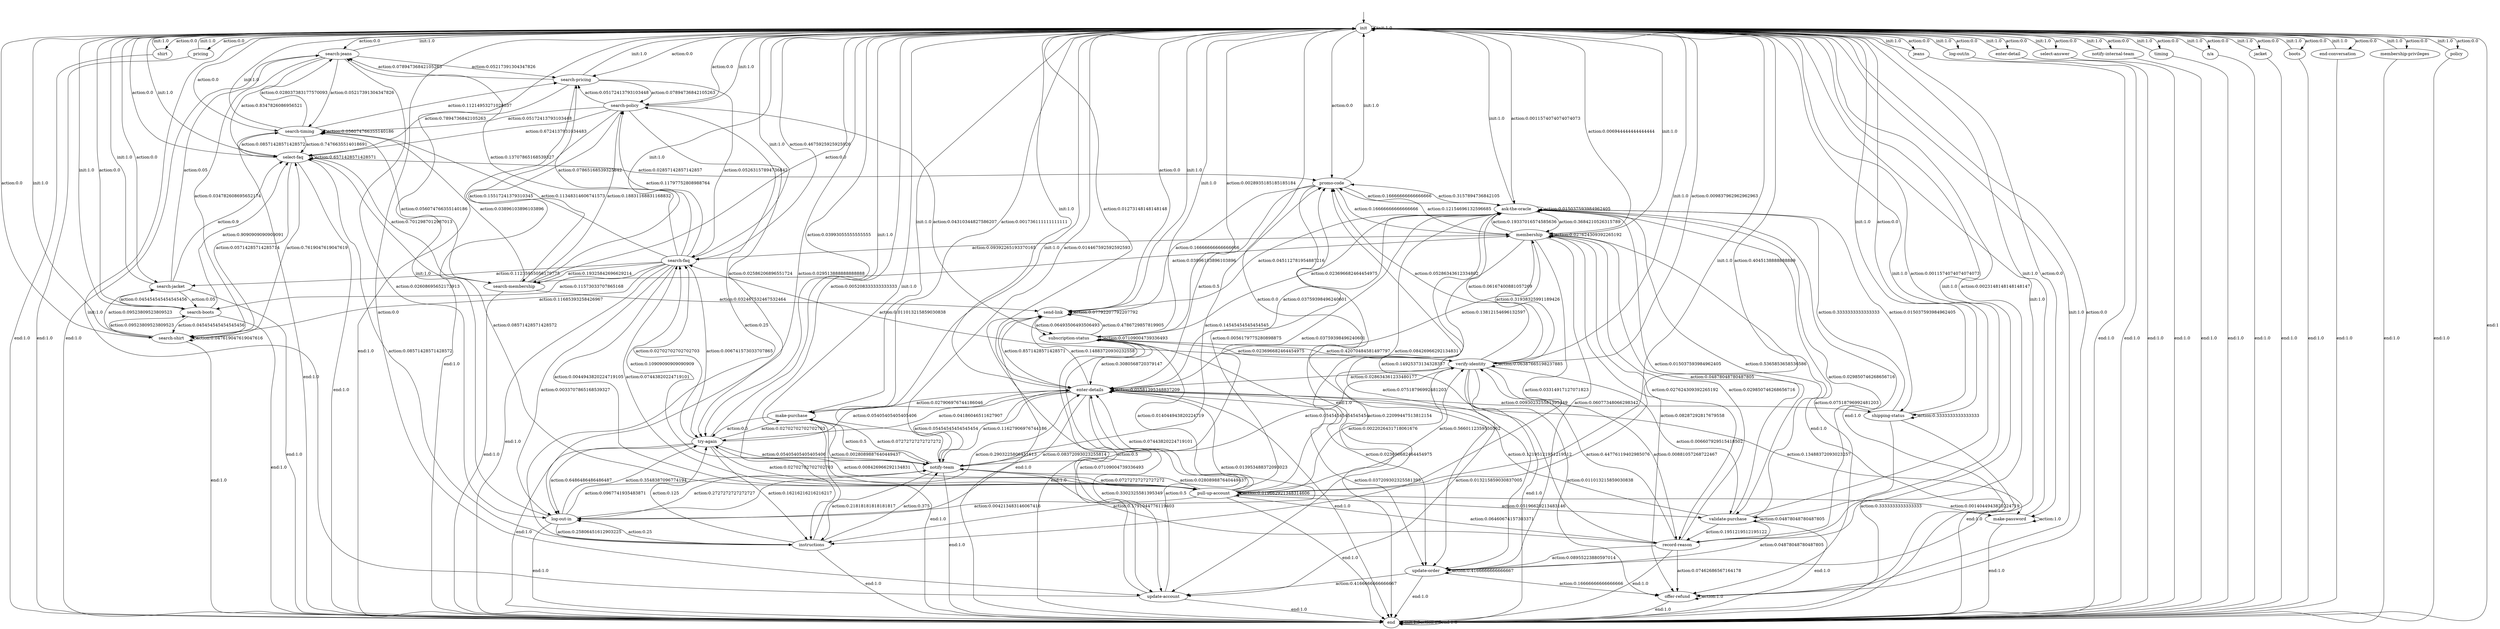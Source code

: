 digraph learned_mdp {
s0 [label="init"];
s1 [label="offer-refund"];
s2 [label="search-jeans"];
s3 [label="make-purchase"];
s4 [label="shirt"];
s5 [label="pricing"];
s6 [label="search-pricing"];
s7 [label="search-membership"];
s8 [label="try-again"];
s9 [label="promo-code"];
s10 [label="jeans"];
s11 [label="log-out/in"];
s12 [label="enter-detail"];
s13 [label="select-answer"];
s14 [label="validate-purchase"];
s15 [label="notify-internal-team"];
s16 [label="verify-identity"];
s17 [label="log-out-in"];
s18 [label="update-order"];
s19 [label="subscription-status"];
s20 [label="select-faq"];
s21 [label="make-password"];
s22 [label="ask-the-oracle"];
s23 [label="instructions"];
s24 [label="search-timing"];
s25 [label="shipping-status"];
s26 [label="pull-up-account"];
s27 [label="search-boots"];
s28 [label="update-account"];
s29 [label="timing"];
s30 [label="n/a"];
s31 [label="jacket"];
s32 [label="boots"];
s33 [label="end-conversation"];
s34 [label="search-shirt"];
s35 [label="record-reason"];
s36 [label="search-jacket"];
s37 [label="send-link"];
s38 [label="enter-details"];
s39 [label="membership-privileges"];
s40 [label="search-faq"];
s41 [label="notify-team"];
s42 [label="membership"];
s43 [label="search-policy"];
s44 [label="policy"];
s45 [label="end"];
s0 -> s0  [label="init:1.0"];
s0 -> s1  [label="action:0.0"];
s0 -> s2  [label="action:0.0"];
s0 -> s3  [label="action:0.001736111111111111"];
s0 -> s4  [label="action:0.0"];
s0 -> s5  [label="action:0.0"];
s0 -> s6  [label="action:0.0"];
s0 -> s7  [label="action:0.0"];
s0 -> s8  [label="action:0.03993055555555555"];
s0 -> s9  [label="action:0.0"];
s0 -> s10  [label="action:0.0"];
s0 -> s11  [label="action:0.0"];
s0 -> s12  [label="action:0.0"];
s0 -> s13  [label="action:0.0"];
s0 -> s14  [label="action:0.0011574074074074073"];
s0 -> s15  [label="action:0.0"];
s0 -> s16  [label="action:0.009837962962962963"];
s0 -> s17  [label="action:0.029513888888888888"];
s0 -> s18  [label="action:0.0"];
s0 -> s19  [label="action:0.0028935185185185184"];
s0 -> s20  [label="action:0.0"];
s0 -> s21  [label="action:0.0"];
s0 -> s22  [label="action:0.0011574074074074073"];
s0 -> s23  [label="action:0.005208333333333333"];
s0 -> s24  [label="action:0.0"];
s0 -> s25  [label="action:0.0"];
s0 -> s26  [label="action:0.4045138888888889"];
s0 -> s27  [label="action:0.0"];
s0 -> s28  [label="action:0.0"];
s0 -> s29  [label="action:0.0"];
s0 -> s30  [label="action:0.0"];
s0 -> s31  [label="action:0.0"];
s0 -> s32  [label="action:0.0"];
s0 -> s33  [label="action:0.0"];
s0 -> s34  [label="action:0.0"];
s0 -> s35  [label="action:0.0023148148148148147"];
s0 -> s36  [label="action:0.0"];
s0 -> s37  [label="action:0.0"];
s0 -> s38  [label="action:0.01273148148148148"];
s0 -> s39  [label="action:0.0"];
s0 -> s40  [label="action:0.4675925925925926"];
s0 -> s41  [label="action:0.014467592592592593"];
s0 -> s42  [label="action:0.006944444444444444"];
s0 -> s43  [label="action:0.0"];
s0 -> s44  [label="action:0.0"];
s0 -> s45  [label="end:1"];
s1 -> s0  [label="init:1.0"];
s1 -> s1  [label="action:1.0"];
s1 -> s45 [label="end:1.0"];
s2 -> s0  [label="init:1.0"];
s2 -> s6  [label="action:0.05217391304347826"];
s2 -> s17  [label="action:0.02608695652173913"];
s2 -> s20  [label="action:0.8347826086956521"];
s2 -> s24  [label="action:0.05217391304347826"];
s2 -> s34  [label="action:0.034782608695652174"];
s2 -> s45 [label="end:1.0"];
s3 -> s0  [label="init:1.0"];
s3 -> s8  [label="action:0.5"];
s3 -> s41  [label="action:0.5"];
s3 -> s45 [label="end:1.0"];
s4 -> s0  [label="init:1.0"];
s4 -> s45 [label="end:1.0"];
s5 -> s0  [label="init:1.0"];
s5 -> s45 [label="end:1.0"];
s6 -> s0  [label="init:1.0"];
s6 -> s2  [label="action:0.07894736842105263"];
s6 -> s20  [label="action:0.7894736842105263"];
s6 -> s40  [label="action:0.05263157894736842"];
s6 -> s43  [label="action:0.07894736842105263"];
s6 -> s45 [label="end:1.0"];
s7 -> s0  [label="init:1.0"];
s7 -> s20  [label="action:0.7012987012987013"];
s7 -> s24  [label="action:0.03896103896103896"];
s7 -> s37  [label="action:0.032467532467532464"];
s7 -> s42  [label="action:0.03896103896103896"];
s7 -> s43  [label="action:0.18831168831168832"];
s7 -> s45 [label="end:1.0"];
s8 -> s0  [label="init:1.0"];
s8 -> s3  [label="action:0.02702702702702703"];
s8 -> s17  [label="action:0.6486486486486487"];
s8 -> s23  [label="action:0.16216216216216217"];
s8 -> s26  [label="action:0.02702702702702703"];
s8 -> s38  [label="action:0.05405405405405406"];
s8 -> s40  [label="action:0.02702702702702703"];
s8 -> s41  [label="action:0.05405405405405406"];
s8 -> s45 [label="end:1.0"];
s9 -> s0  [label="init:1.0"];
s9 -> s22  [label="action:0.16666666666666666"];
s9 -> s37  [label="action:0.16666666666666666"];
s9 -> s38  [label="action:0.5"];
s9 -> s42  [label="action:0.16666666666666666"];
s9 -> s45 [label="end:1.0"];
s10 -> s0  [label="init:1.0"];
s10 -> s45 [label="end:1.0"];
s11 -> s0  [label="init:1.0"];
s11 -> s45 [label="end:1.0"];
s12 -> s0  [label="init:1.0"];
s12 -> s45 [label="end:1.0"];
s13 -> s0  [label="init:1.0"];
s13 -> s45 [label="end:1.0"];
s14 -> s0  [label="init:1.0"];
s14 -> s14  [label="action:0.04878048780487805"];
s14 -> s18  [label="action:0.04878048780487805"];
s14 -> s22  [label="action:0.5365853658536586"];
s14 -> s35  [label="action:0.1951219512195122"];
s14 -> s38  [label="action:0.12195121951219512"];
s14 -> s42  [label="action:0.04878048780487805"];
s14 -> s45 [label="end:1.0"];
s15 -> s0  [label="init:1.0"];
s15 -> s45 [label="end:1.0"];
s16 -> s0  [label="init:1.0"];
s16 -> s1  [label="action:0.011013215859030838"];
s16 -> s9  [label="action:0.05286343612334802"];
s16 -> s14  [label="action:0.006607929515418502"];
s16 -> s16  [label="action:0.06387665198237885"];
s16 -> s19  [label="action:0.42070484581497797"];
s16 -> s22  [label="action:0.06167400881057269"];
s16 -> s26  [label="action:0.0022026431718061676"];
s16 -> s28  [label="action:0.013215859030837005"];
s16 -> s35  [label="action:0.00881057268722467"];
s16 -> s38  [label="action:0.028634361233480177"];
s16 -> s40  [label="action:0.011013215859030838"];
s16 -> s42  [label="action:0.31938325991189426"];
s16 -> s45 [label="end:1.0"];
s17 -> s0  [label="init:1.0"];
s17 -> s8  [label="action:0.3548387096774194"];
s17 -> s23  [label="action:0.25806451612903225"];
s17 -> s38  [label="action:0.2903225806451613"];
s17 -> s41  [label="action:0.0967741935483871"];
s17 -> s45 [label="end:1.0"];
s18 -> s0  [label="init:1.0"];
s18 -> s1  [label="action:0.16666666666666666"];
s18 -> s18  [label="action:0.4166666666666667"];
s18 -> s28  [label="action:0.4166666666666667"];
s18 -> s45 [label="end:1.0"];
s19 -> s0  [label="init:1.0"];
s19 -> s16  [label="action:0.023696682464454975"];
s19 -> s18  [label="action:0.023696682464454975"];
s19 -> s19  [label="action:0.07109004739336493"];
s19 -> s22  [label="action:0.023696682464454975"];
s19 -> s28  [label="action:0.07109004739336493"];
s19 -> s37  [label="action:0.4786729857819905"];
s19 -> s38  [label="action:0.3080568720379147"];
s19 -> s45 [label="end:1.0"];
s20 -> s0  [label="init:1.0"];
s20 -> s9  [label="action:0.02857142857142857"];
s20 -> s20  [label="action:0.6571428571428571"];
s20 -> s23  [label="action:0.08571428571428572"];
s20 -> s24  [label="action:0.08571428571428572"];
s20 -> s26  [label="action:0.08571428571428572"];
s20 -> s34  [label="action:0.05714285714285714"];
s20 -> s45 [label="end:1.0"];
s21 -> s0  [label="init:1.0"];
s21 -> s21  [label="action:1.0"];
s21 -> s45 [label="end:1.0"];
s22 -> s0  [label="init:1.0"];
s22 -> s1  [label="action:0.07518796992481203"];
s22 -> s9  [label="action:0.3157894736842105"];
s22 -> s14  [label="action:0.015037593984962405"];
s22 -> s18  [label="action:0.07518796992481203"];
s22 -> s22  [label="action:0.015037593984962405"];
s22 -> s25  [label="action:0.015037593984962405"];
s22 -> s37  [label="action:0.045112781954887216"];
s22 -> s38  [label="action:0.03759398496240601"];
s22 -> s41  [label="action:0.03759398496240601"];
s22 -> s42  [label="action:0.3684210526315789"];
s22 -> s45 [label="end:1.0"];
s23 -> s0  [label="init:1.0"];
s23 -> s8  [label="action:0.125"];
s23 -> s17  [label="action:0.25"];
s23 -> s41  [label="action:0.375"];
s23 -> s43  [label="action:0.25"];
s23 -> s45 [label="end:1.0"];
s24 -> s0  [label="init:1.0"];
s24 -> s2  [label="action:0.028037383177570093"];
s24 -> s6  [label="action:0.11214953271028037"];
s24 -> s7  [label="action:0.056074766355140186"];
s24 -> s20  [label="action:0.7476635514018691"];
s24 -> s24  [label="action:0.056074766355140186"];
s24 -> s45 [label="end:1.0"];
s25 -> s0  [label="init:1.0"];
s25 -> s1  [label="action:0.3333333333333333"];
s25 -> s22  [label="action:0.3333333333333333"];
s25 -> s25  [label="action:0.3333333333333333"];
s25 -> s45 [label="end:1.0"];
s26 -> s0  [label="init:1.0"];
s26 -> s3  [label="action:0.0028089887640449437"];
s26 -> s8  [label="action:0.008426966292134831"];
s26 -> s9  [label="action:0.0056179775280898875"];
s26 -> s14  [label="action:0.05196629213483146"];
s26 -> s16  [label="action:0.5660112359550562"];
s26 -> s17  [label="action:0.004213483146067416"];
s26 -> s19  [label="action:0.014044943820224719"];
s26 -> s21  [label="action:0.0014044943820224719"];
s26 -> s22  [label="action:0.08426966292134831"];
s26 -> s26  [label="action:0.019662921348314606"];
s26 -> s35  [label="action:0.06460674157303371"];
s26 -> s38  [label="action:0.07443820224719101"];
s26 -> s40  [label="action:0.07443820224719101"];
s26 -> s41  [label="action:0.028089887640449437"];
s26 -> s45 [label="end:1.0"];
s27 -> s0  [label="init:1.0"];
s27 -> s20  [label="action:0.9090909090909091"];
s27 -> s34  [label="action:0.045454545454545456"];
s27 -> s36  [label="action:0.045454545454545456"];
s27 -> s45 [label="end:1.0"];
s28 -> s0  [label="init:1.0"];
s28 -> s37  [label="action:0.5"];
s28 -> s38  [label="action:0.5"];
s28 -> s45 [label="end:1.0"];
s29 -> s0  [label="init:1.0"];
s29 -> s45 [label="end:1.0"];
s30 -> s0  [label="init:1.0"];
s30 -> s45 [label="end:1.0"];
s31 -> s0  [label="init:1.0"];
s31 -> s45 [label="end:1.0"];
s32 -> s0  [label="init:1.0"];
s32 -> s45 [label="end:1.0"];
s33 -> s0  [label="init:1.0"];
s33 -> s45 [label="end:1.0"];
s34 -> s0  [label="init:1.0"];
s34 -> s20  [label="action:0.7619047619047619"];
s34 -> s27  [label="action:0.09523809523809523"];
s34 -> s34  [label="action:0.047619047619047616"];
s34 -> s36  [label="action:0.09523809523809523"];
s34 -> s45 [label="end:1.0"];
s35 -> s0  [label="init:1.0"];
s35 -> s1  [label="action:0.07462686567164178"];
s35 -> s9  [label="action:0.14925373134328357"];
s35 -> s16  [label="action:0.44776119402985076"];
s35 -> s18  [label="action:0.08955223880597014"];
s35 -> s22  [label="action:0.029850746268656716"];
s35 -> s41  [label="action:0.1791044776119403"];
s35 -> s42  [label="action:0.029850746268656716"];
s35 -> s45 [label="end:1.0"];
s36 -> s0  [label="init:1.0"];
s36 -> s2  [label="action:0.05"];
s36 -> s20  [label="action:0.9"];
s36 -> s27  [label="action:0.05"];
s36 -> s45 [label="end:1.0"];
s37 -> s0  [label="init:1.0"];
s37 -> s19  [label="action:0.06493506493506493"];
s37 -> s37  [label="action:0.07792207792207792"];
s37 -> s38  [label="action:0.8571428571428571"];
s37 -> s45 [label="end:1.0"];
s38 -> s0  [label="init:1.0"];
s38 -> s3  [label="action:0.027906976744186046"];
s38 -> s8  [label="action:0.04186046511627907"];
s38 -> s17  [label="action:0.08372093023255814"];
s38 -> s18  [label="action:0.037209302325581395"];
s38 -> s21  [label="action:0.13488372093023257"];
s38 -> s23  [label="action:0.013953488372093023"];
s38 -> s25  [label="action:0.009302325581395349"];
s38 -> s28  [label="action:0.3302325581395349"];
s38 -> s37  [label="action:0.14883720930232558"];
s38 -> s38  [label="action:0.05581395348837209"];
s38 -> s41  [label="action:0.11627906976744186"];
s38 -> s45 [label="end:1.0"];
s39 -> s0  [label="init:1.0"];
s39 -> s45 [label="end:1.0"];
s40 -> s0  [label="init:1.0"];
s40 -> s2  [label="action:0.13707865168539327"];
s40 -> s6  [label="action:0.07865168539325842"];
s40 -> s7  [label="action:0.19325842696629214"];
s40 -> s8  [label="action:0.006741573033707865"];
s40 -> s17  [label="action:0.0033707865168539327"];
s40 -> s24  [label="action:0.11348314606741573"];
s40 -> s26  [label="action:0.0044943820224719105"];
s40 -> s27  [label="action:0.11573033707865168"];
s40 -> s34  [label="action:0.11685393258426967"];
s40 -> s36  [label="action:0.11235955056179775"];
s40 -> s43  [label="action:0.11797752808988764"];
s40 -> s45 [label="end:1.0"];
s41 -> s0  [label="init:1.0"];
s41 -> s3  [label="action:0.07272727272727272"];
s41 -> s9  [label="action:0.14545454545454545"];
s41 -> s16  [label="action:0.05454545454545454"];
s41 -> s17  [label="action:0.2727272727272727"];
s41 -> s23  [label="action:0.21818181818181817"];
s41 -> s26  [label="action:0.07272727272727272"];
s41 -> s38  [label="action:0.05454545454545454"];
s41 -> s40  [label="action:0.10909090909090909"];
s41 -> s45 [label="end:1.0"];
s42 -> s0  [label="init:1.0"];
s42 -> s1  [label="action:0.08287292817679558"];
s42 -> s9  [label="action:0.12154696132596685"];
s42 -> s18  [label="action:0.06077348066298342"];
s42 -> s22  [label="action:0.19337016574585636"];
s42 -> s23  [label="action:0.03314917127071823"];
s42 -> s28  [label="action:0.22099447513812154"];
s42 -> s35  [label="action:0.027624309392265192"];
s42 -> s38  [label="action:0.13812154696132597"];
s42 -> s40  [label="action:0.09392265193370165"];
s42 -> s42  [label="action:0.027624309392265192"];
s42 -> s45 [label="end:1.0"];
s43 -> s0  [label="init:1.0"];
s43 -> s6  [label="action:0.05172413793103448"];
s43 -> s7  [label="action:0.15517241379310345"];
s43 -> s8  [label="action:0.02586206896551724"];
s43 -> s19  [label="action:0.04310344827586207"];
s43 -> s20  [label="action:0.6724137931034483"];
s43 -> s24  [label="action:0.05172413793103448"];
s43 -> s45 [label="end:1.0"];
s44 -> s0  [label="init:1.0"];
s44 -> s45 [label="end:1.0"];
s45 -> s45 [label="init:1.0"];
s45 -> s45  [label="action:1.0"];
s45 -> s45  [label="end:1.0"];
__start0 [label="", shape=none];
__start0 -> s0  [label=""];
}